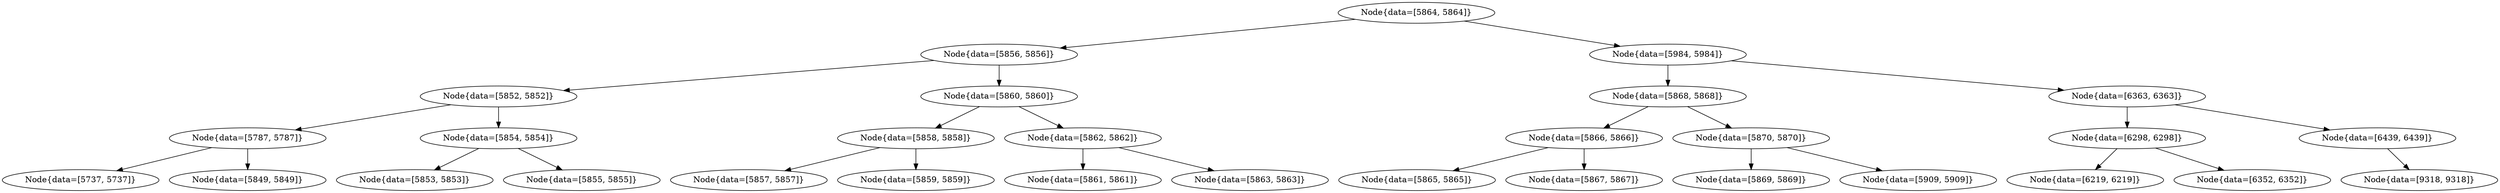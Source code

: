 digraph G{
1561300646 [label="Node{data=[5864, 5864]}"]
1561300646 -> 1659063426
1659063426 [label="Node{data=[5856, 5856]}"]
1659063426 -> 672488580
672488580 [label="Node{data=[5852, 5852]}"]
672488580 -> 2065017611
2065017611 [label="Node{data=[5787, 5787]}"]
2065017611 -> 1515090033
1515090033 [label="Node{data=[5737, 5737]}"]
2065017611 -> 582070502
582070502 [label="Node{data=[5849, 5849]}"]
672488580 -> 549595464
549595464 [label="Node{data=[5854, 5854]}"]
549595464 -> 1993970600
1993970600 [label="Node{data=[5853, 5853]}"]
549595464 -> 1606265082
1606265082 [label="Node{data=[5855, 5855]}"]
1659063426 -> 1889797483
1889797483 [label="Node{data=[5860, 5860]}"]
1889797483 -> 1092483678
1092483678 [label="Node{data=[5858, 5858]}"]
1092483678 -> 2078504198
2078504198 [label="Node{data=[5857, 5857]}"]
1092483678 -> 1227618552
1227618552 [label="Node{data=[5859, 5859]}"]
1889797483 -> 427041771
427041771 [label="Node{data=[5862, 5862]}"]
427041771 -> 932574609
932574609 [label="Node{data=[5861, 5861]}"]
427041771 -> 1472130336
1472130336 [label="Node{data=[5863, 5863]}"]
1561300646 -> 1094984471
1094984471 [label="Node{data=[5984, 5984]}"]
1094984471 -> 2031561647
2031561647 [label="Node{data=[5868, 5868]}"]
2031561647 -> 1630957665
1630957665 [label="Node{data=[5866, 5866]}"]
1630957665 -> 1103189642
1103189642 [label="Node{data=[5865, 5865]}"]
1630957665 -> 561875262
561875262 [label="Node{data=[5867, 5867]}"]
2031561647 -> 1635226861
1635226861 [label="Node{data=[5870, 5870]}"]
1635226861 -> 865097178
865097178 [label="Node{data=[5869, 5869]}"]
1635226861 -> 2016288804
2016288804 [label="Node{data=[5909, 5909]}"]
1094984471 -> 903311974
903311974 [label="Node{data=[6363, 6363]}"]
903311974 -> 1759140045
1759140045 [label="Node{data=[6298, 6298]}"]
1759140045 -> 1498807945
1498807945 [label="Node{data=[6219, 6219]}"]
1759140045 -> 1358158471
1358158471 [label="Node{data=[6352, 6352]}"]
903311974 -> 1580844733
1580844733 [label="Node{data=[6439, 6439]}"]
1580844733 -> 1679810951
1679810951 [label="Node{data=[9318, 9318]}"]
}